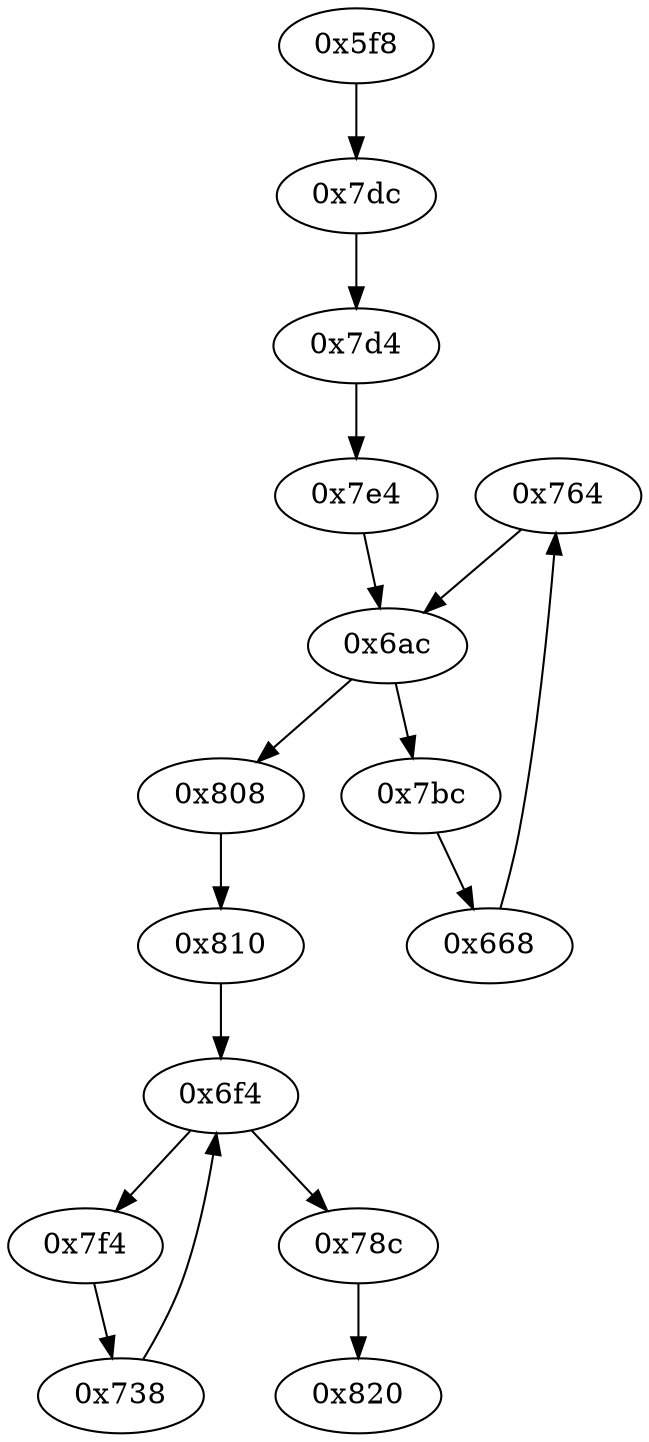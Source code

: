 strict digraph "" {
	"0x764"	 [opcode="[u'ldr', u'ldr', u'mov', u'b']"];
	"0x6ac"	 [opcode="[u'str', u'str', u'ldr', u'ldr', u'ldr', u'ldr', u'cmp', u'mov', u'b']"];
	"0x764" -> "0x6ac";
	"0x820"	 [opcode="[u'mov', u'sub', u'pop']"];
	"0x7bc"	 [opcode="[u'ldr', u'ldr', u'add', u'str', u'ldr', u'b']"];
	"0x668"	 [opcode="[u'ldr', u'add', u'str', u'ldr', u'b']"];
	"0x7bc" -> "0x668";
	"0x810"	 [opcode="[u'ldr', u'mov', u'mov', u'b']"];
	"0x6f4"	 [opcode="[u'ldr', u'str', u'str', u'ldr', u'ldrb', u'ldr', u'ldr', u'ldr', u'cmp', u'mov', u'b']"];
	"0x810" -> "0x6f4";
	"0x6ac" -> "0x7bc";
	"0x808"	 [opcode="[u'ldr', u'b']"];
	"0x6ac" -> "0x808";
	"0x668" -> "0x764";
	"0x7d4"	 [opcode="[u'ldr', u'b']"];
	"0x7e4"	 [opcode="[u'mov', u'mov', u'mov', u'b']"];
	"0x7d4" -> "0x7e4";
	"0x738"	 [opcode="[u'ldr', u'ldr', u'add', u'mov', u'b']"];
	"0x738" -> "0x6f4";
	"0x808" -> "0x810";
	"0x7f4"	 [opcode="[u'ldr', u'lsl', u'str', u'ldr', u'b']"];
	"0x7f4" -> "0x738";
	"0x6f4" -> "0x7f4";
	"0x78c"	 [opcode="[u'ldr', u'mov', u'bl', u'ldr', u'b']"];
	"0x6f4" -> "0x78c";
	"0x7e4" -> "0x6ac";
	"0x78c" -> "0x820";
	"0x7dc"	 [opcode="[u'ldr', u'b']"];
	"0x7dc" -> "0x7d4";
	"0x5f8"	 [opcode="[u'push', u'add', u'sub', u'stm', u'ldr', u'ldr', u'ldr', u'ldr', u'add', u'b']"];
	"0x5f8" -> "0x7dc";
}
